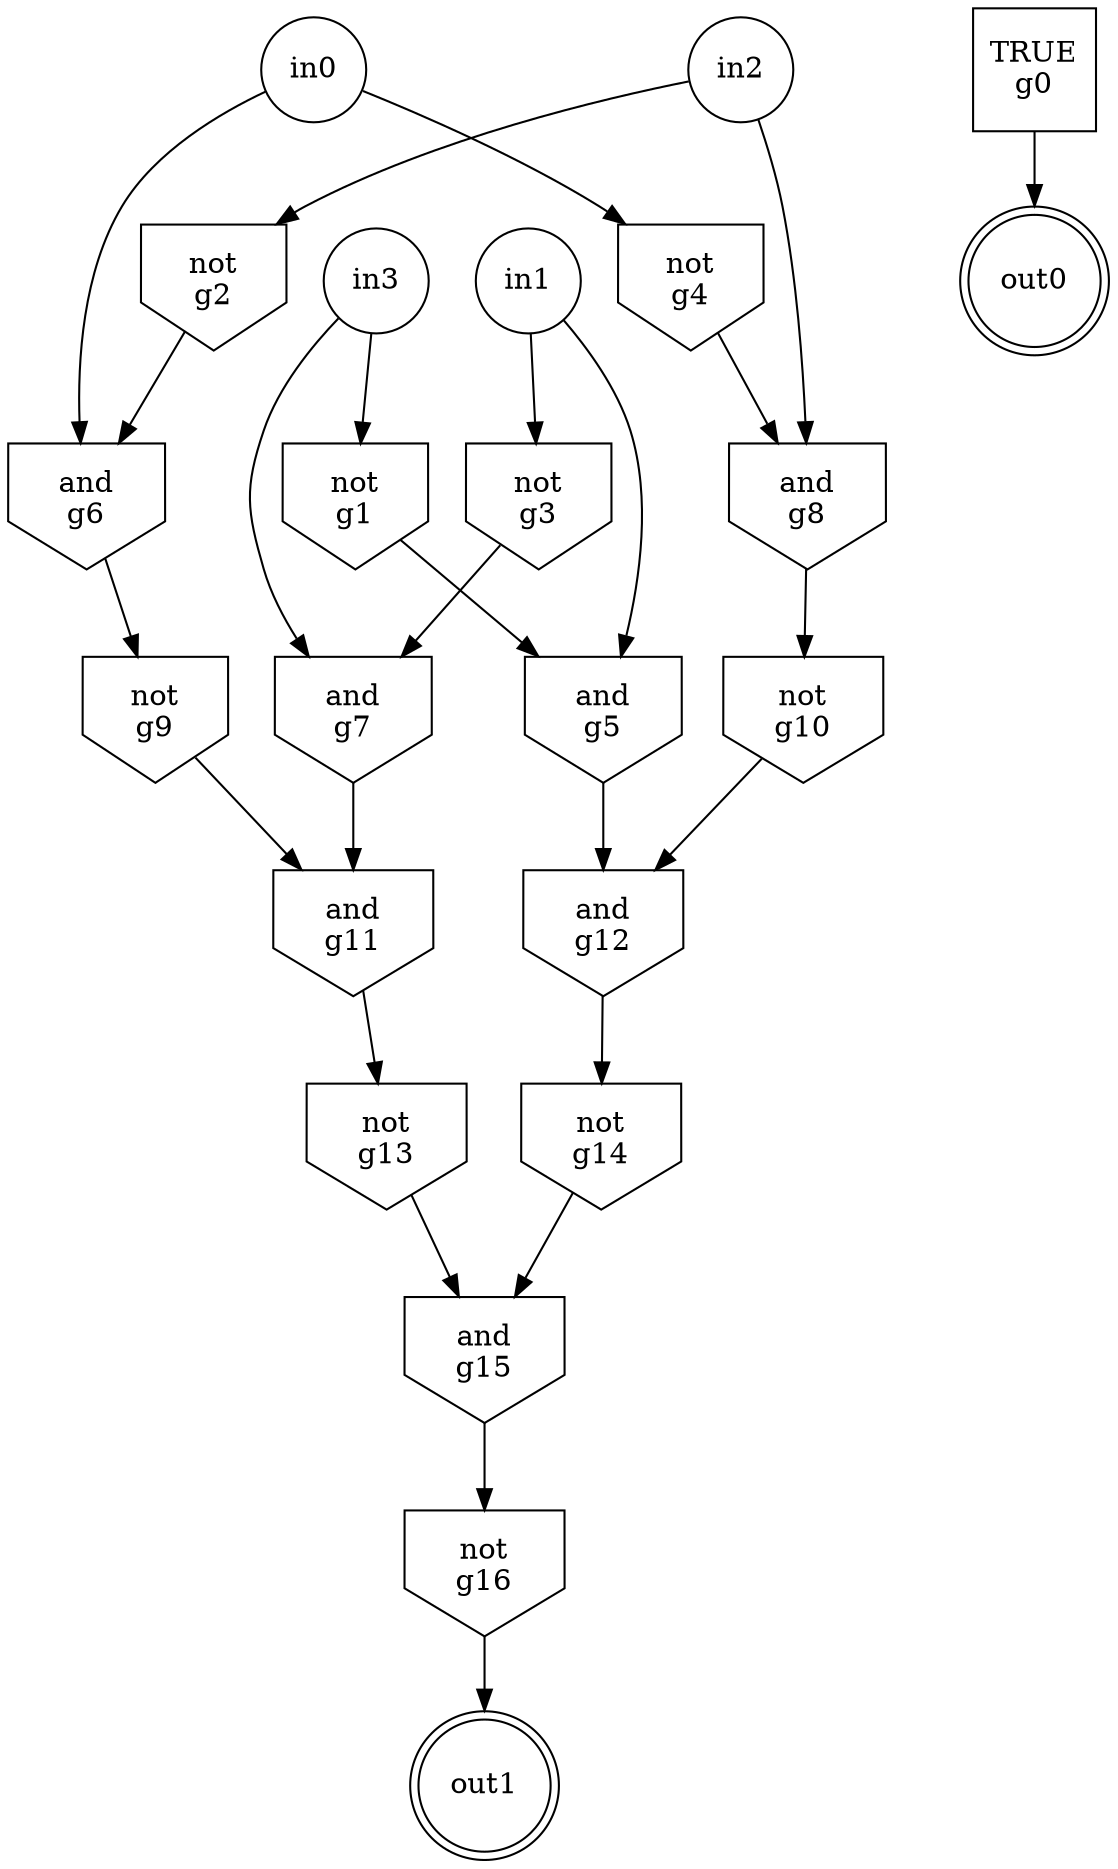 strict digraph "" {
in3 [label="in3", shape=circle];
in2 [label="in2", shape=circle];
in1 [label="in1", shape=circle];
in0 [label="in0", shape=circle];
g0 [label="TRUE\ng0", shape=square];
g1 [label="not\ng1", shape=invhouse];
g2 [label="not\ng2", shape=invhouse];
g3 [label="not\ng3", shape=invhouse];
g4 [label="not\ng4", shape=invhouse];
out0 [label="out0", shape=doublecircle];
g5 [label="and\ng5", shape=invhouse];
g6 [label="and\ng6", shape=invhouse];
g7 [label="and\ng7", shape=invhouse];
g8 [label="and\ng8", shape=invhouse];
g9 [label="not\ng9", shape=invhouse];
g10 [label="not\ng10", shape=invhouse];
g11 [label="and\ng11", shape=invhouse];
g12 [label="and\ng12", shape=invhouse];
g13 [label="not\ng13", shape=invhouse];
g14 [label="not\ng14", shape=invhouse];
g15 [label="and\ng15", shape=invhouse];
g16 [label="not\ng16", shape=invhouse];
out1 [label="out1", shape=doublecircle];
in3 -> g7;
in3 -> g1;
in2 -> g2;
in2 -> g8;
in1 -> g3;
in1 -> g5;
in0 -> g6;
in0 -> g4;
g0 -> out0;
g1 -> g5;
g2 -> g6;
g3 -> g7;
g4 -> g8;
g5 -> g12;
g6 -> g9;
g7 -> g11;
g8 -> g10;
g9 -> g11;
g10 -> g12;
g11 -> g13;
g12 -> g14;
g13 -> g15;
g14 -> g15;
g15 -> g16;
g16 -> out1;
}
